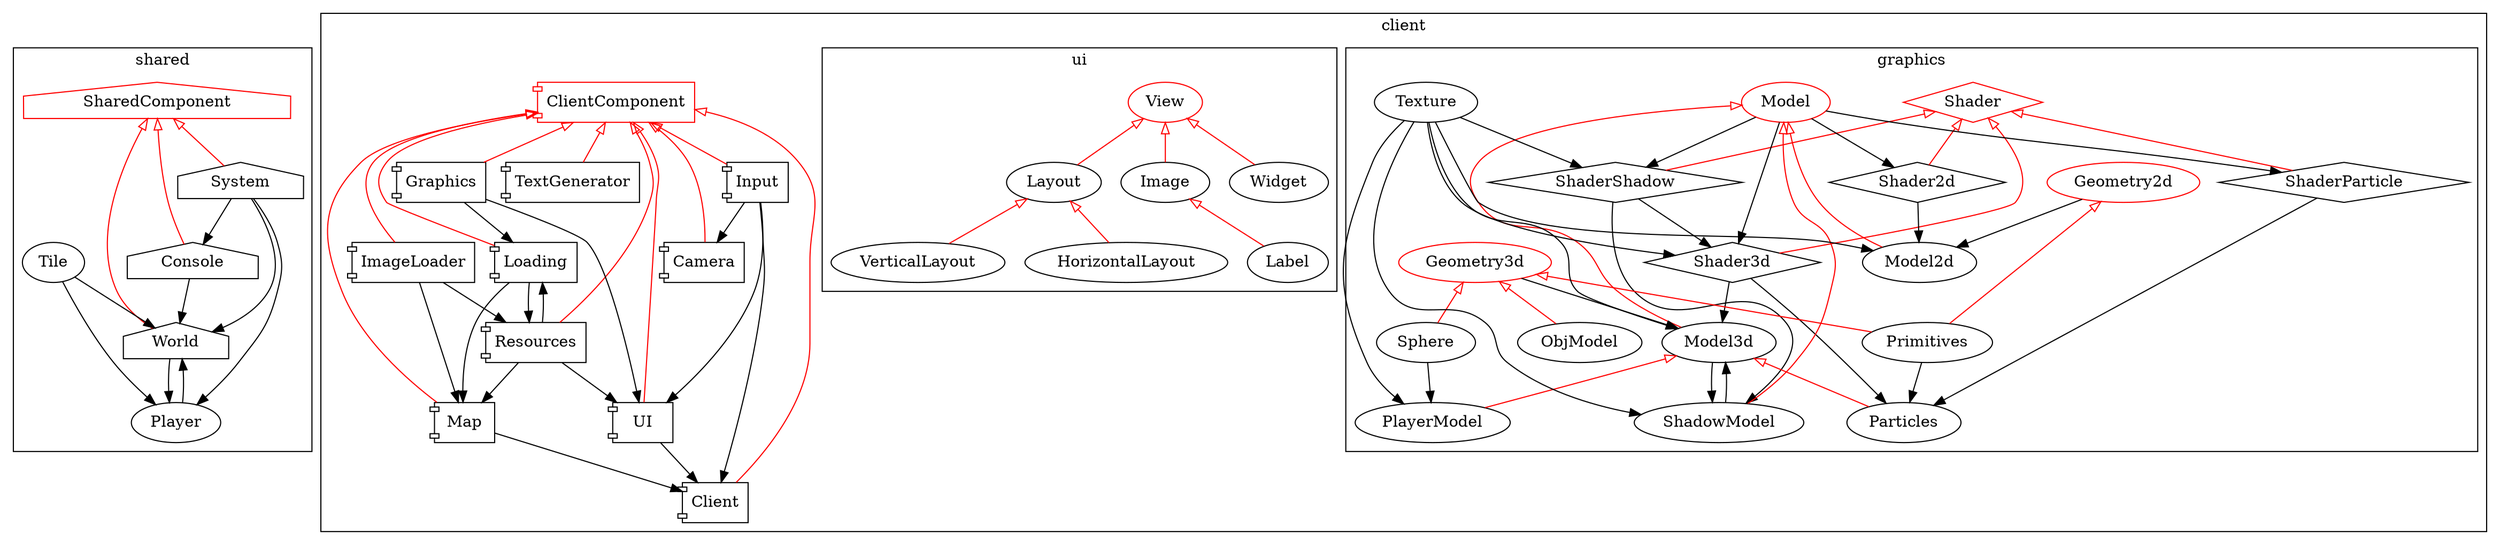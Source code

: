  digraph tee3d {
 	subgraph cluster_0 {
 		label="shared";
 		SharedComponent [shape=house color=red];
 		Console [shape=house];
	 	System [shape=house];
	 	World [shape=house];
	 	Tile;
	 	Player;
		SharedComponent->Console[color=red arrowhead=none arrowtail=empty dir=back];
		SharedComponent->System[color=red arrowhead=none arrowtail=empty dir=back];
		SharedComponent->World[color=red arrowhead=none arrowtail=empty dir=back];
		World->Player;
		System->Player;
		Tile->Player;
		Player->World;
		Tile->World;
		Console->World;
		System->World;
		System->Console;
 	}
 	subgraph cluster_1 {
 		label="client";
	 	ClientComponent [shape=component color=red];
	 	Client [shape=component];
	 	Graphics [shape=component];
	 	Camera [shape=component];
	 	Resources [shape=component];
	 	Input [shape=component];
	 	Map [shape=component];
	 	TextGenerator [shape=component];
	 	ImageLoader [shape=component];
	 	Loading [shape=component];
	 	UI [shape=component];

		ClientComponent->Camera[color=red arrowhead=none arrowtail=empty dir=back];
		ClientComponent->Client[color=red arrowhead=none arrowtail=empty dir=back];
		ClientComponent->Graphics[color=red arrowhead=none arrowtail=empty dir=back];
		ClientComponent->Resources[color=red arrowhead=none arrowtail=empty dir=back];
		ClientComponent->Input[color=red arrowhead=none arrowtail=empty dir=back];
		ClientComponent->Map[color=red arrowhead=none arrowtail=empty dir=back];
		ClientComponent->TextGenerator[color=red arrowhead=none arrowtail=empty dir=back];
		ClientComponent->ImageLoader[color=red arrowhead=none arrowtail=empty dir=back];
		ClientComponent->Loading[color=red arrowhead=none arrowtail=empty dir=back];
		ClientComponent->UI[color=red arrowhead=none arrowtail=empty dir=back];

		Input->Client;
		Input->Camera;
		ImageLoader->Map;
		ImageLoader->Resources->Map;
		Loading->Map;
		Loading->Resources;
		Graphics->Loading;
		Resources->Loading;
		Graphics->UI;
		Resources->UI;
		Input->UI;
		UI->Client;
		Map->Client;

	 	subgraph cluster_2 {
	 		label="graphics";
			Shader [shape=diamond color=red];
			Shader3d [shape=diamond];
			ShaderShadow [shape=diamond];
			Shader2d [shape=diamond];
			ShaderParticle [shape=diamond];
			Model [color=red];
			Geometry3d[color=red];
			Geometry2d[color=red];
			Model3d;
			Model2d;
			ShadowModel;
			PlayerModel;
			Particles;
			ObjModel;
			Primitives;
			Sphere;
			Texture;
			Model->Model3d->PlayerModel[color=red arrowhead=none arrowtail=empty dir=back];
			Model->ShadowModel[color=red arrowhead=none arrowtail=empty dir=back];
			Model->Model2d[color=red arrowhead=none arrowtail=empty dir=back];
			Shader->Shader3d[color=red arrowhead=none arrowtail=empty dir=back];
			Shader->ShaderShadow[color=red arrowhead=none arrowtail=empty dir=back];
			Shader->ShaderParticle[color=red arrowhead=none arrowtail=empty dir=back];
			Shader->Shader2d[color=red arrowhead=none arrowtail=empty dir=back];
			Geometry3d->ObjModel[color=red arrowhead=none arrowtail=empty dir=back];
			Geometry3d->Primitives[color=red arrowhead=none arrowtail=empty dir=back];
			Geometry3d->Sphere[color=red arrowhead=none arrowtail=empty dir=back];
			Geometry2d->Primitives[color=red arrowhead=none arrowtail=empty dir=back];
			Model3d->Particles[color=red arrowhead=none arrowtail=empty dir=back];

			Shader3d->Model3d;
			Texture->Model3d;
			ShadowModel->Model3d;
			Geometry3d->Model3d;
			Shader2d->Model2d;
			Texture->Model2d;
			Geometry2d->Model2d;
			Texture->PlayerModel;
			Sphere->PlayerModel;
			Model->Shader3d;
			Texture->Shader3d;
			ShaderShadow->Shader3d;
			Model->Shader2d;
			Texture->ShaderShadow;
			Model->ShaderShadow;
			Model->ShaderParticle;
			Model3d->ShadowModel;
			ShaderShadow->ShadowModel;
			Texture->ShadowModel;
			Shader3d->Particles;
			ShaderParticle->Particles;
			Primitives->Particles;
	 	}
	 	/*
		Graphics->Model3d;
		Graphics->Model2d;
		Resources->PlayerModel;
		Camera->Shader3d;
		Graphics->Shader3d;
		Graphics->Shader2d;
		Shader->Graphics;
		Camera->ShaderShadow;
		Graphics->ShaderShadow;
		Camera->ShaderParticle;
		Graphics->ShaderParticle;
		Loading->PlayerModel;

		PlayerModel->Resources;
		Texture->Resources;
		Model3d->Resources;
		Primitives->Resources;
		ObjModel->Resources;
		Model3d->Map;
		PlayerModel->Map;
		Primitives->Map;
		Texture->TextGenerator;
		Texture->ImageLoader;
		Model2d->Loading;
		Primitives->Loading;
		*/
		subgraph cluster_3 {
			label="ui";
			View[color=red];
			Layout;
			Image;
			Label;
			HorizontalLayout;
			VerticalLayout;
			Widget;
			View->Layout->HorizontalLayout[color=red arrowhead=none arrowtail=empty dir=back];
			Layout->VerticalLayout[color=red arrowhead=none arrowtail=empty dir=back];
			View->Image[color=red arrowhead=none arrowtail=empty dir=back];
			Image->Label[color=red arrowhead=none arrowtail=empty dir=back];
			View->Widget[color=red arrowhead=none arrowtail=empty dir=back];
		}
		/*
		Texture->Image;
		Model2d->Image;
		Primitives->Image;
		Texture->Label;

		UI->View;
		TextGenerator->Label;

		Layout->UI;
		Image->UI;
		*/
 	}
 	/*
	SharedComponent->ClientComponent[color=red arrowhead=none arrowtail=empty dir=back];
	System->Camera;
	Map->Client;
	Console->Client;
	Console->Graphics;
	System->Resources;
	World->Map;
	Tile->Map;
	Console->TextGenerator;
	System->TextGenerator;
	Console->ImageLoader;
	System->ImageLoader;
	System->Loading;

		Player->PlayerModel;
		System->PlayerModel;
		Console->Shader;
		System->Shader;
		System->Texture;
		Graphics->Texture;
		System->ObjModel;
		System->ShaderParticle;
		*/
}
